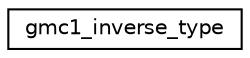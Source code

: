 digraph "Graphical Class Hierarchy"
{
 // LATEX_PDF_SIZE
  edge [fontname="Helvetica",fontsize="10",labelfontname="Helvetica",labelfontsize="10"];
  node [fontname="Helvetica",fontsize="10",shape=record];
  rankdir="LR";
  Node0 [label="gmc1_inverse_type",height=0.2,width=0.4,color="black", fillcolor="white", style="filled",URL="$classgmc1__inverse__type.html",tooltip=" "];
}
